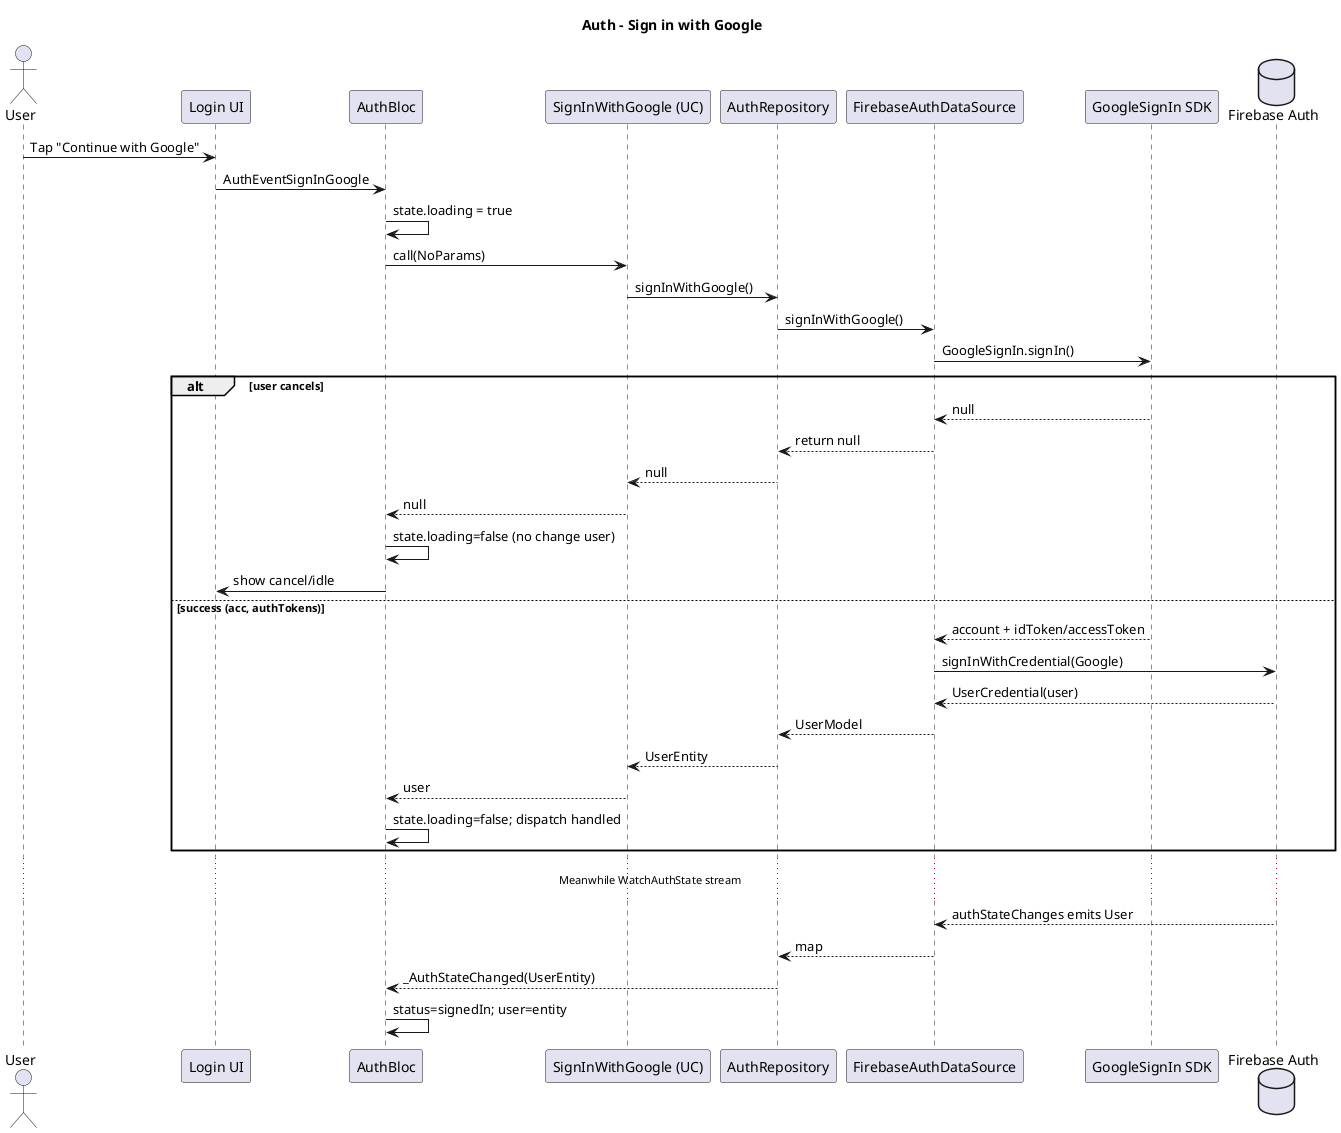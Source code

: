 @startuml
title Auth - Sign in with Google
actor User as U
participant "Login UI" as UI
participant "AuthBloc" as B
participant "SignInWithGoogle (UC)" as G
participant "AuthRepository" as R
participant "FirebaseAuthDataSource" as DS
participant "GoogleSignIn SDK" as GS
database "Firebase Auth" as FA

U -> UI : Tap "Continue with Google"
UI -> B : AuthEventSignInGoogle
B -> B : state.loading = true
B -> G : call(NoParams)
G -> R : signInWithGoogle()
R -> DS : signInWithGoogle()

DS -> GS : GoogleSignIn.signIn()
alt user cancels
  GS --> DS : null
  DS --> R : return null
  R --> G : null
  G --> B : null
  B -> B : state.loading=false (no change user)
  B -> UI : show cancel/idle
else success (acc, authTokens)
  GS --> DS : account + idToken/accessToken
  DS -> FA : signInWithCredential(Google)
  FA --> DS : UserCredential(user)
  DS --> R : UserModel
  R --> G : UserEntity
  G --> B : user
  B -> B : state.loading=false; dispatch handled
end

... Meanwhile WatchAuthState stream ...
FA --> DS : authStateChanges emits User
DS --> R : map
R --> B : _AuthStateChanged(UserEntity)
B -> B : status=signedIn; user=entity
@enduml
